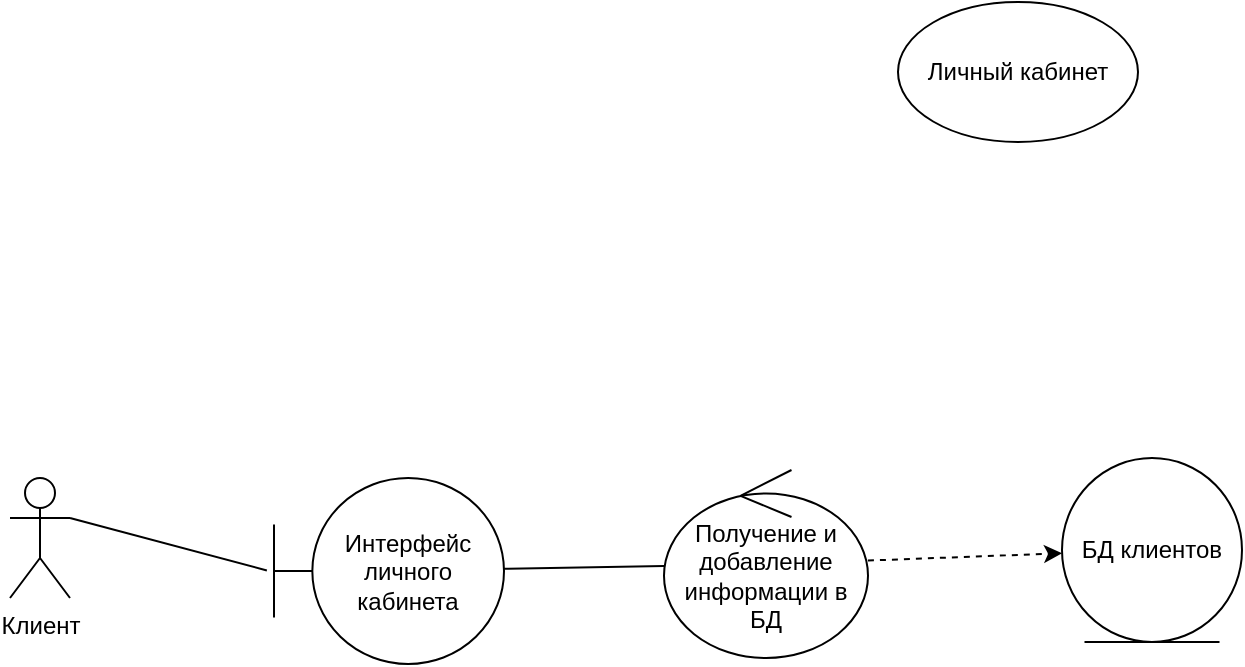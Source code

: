 <mxfile version="24.0.0" type="github">
  <diagram name="Страница — 1" id="YcTGnenPpbwpRB6gLI4-">
    <mxGraphModel dx="992" dy="506" grid="0" gridSize="10" guides="1" tooltips="1" connect="1" arrows="1" fold="1" page="1" pageScale="1" pageWidth="827" pageHeight="1169" math="0" shadow="0">
      <root>
        <mxCell id="0" />
        <mxCell id="1" parent="0" />
        <mxCell id="UIMs9c8PX9pT-olhsf5S-2" value="Личный кабинет" style="ellipse;whiteSpace=wrap;html=1;" vertex="1" parent="1">
          <mxGeometry x="520" y="65" width="120" height="70" as="geometry" />
        </mxCell>
        <mxCell id="UIMs9c8PX9pT-olhsf5S-19" value="БД клиентов" style="ellipse;shape=umlEntity;whiteSpace=wrap;html=1;" vertex="1" parent="1">
          <mxGeometry x="602" y="293" width="90" height="92" as="geometry" />
        </mxCell>
        <mxCell id="UIMs9c8PX9pT-olhsf5S-29" style="rounded=0;orthogonalLoop=1;jettySize=auto;html=1;endArrow=none;endFill=0;" edge="1" parent="1" source="UIMs9c8PX9pT-olhsf5S-20" target="UIMs9c8PX9pT-olhsf5S-21">
          <mxGeometry relative="1" as="geometry" />
        </mxCell>
        <mxCell id="UIMs9c8PX9pT-olhsf5S-20" value="Интерфейс личного кабинета" style="shape=umlBoundary;whiteSpace=wrap;html=1;" vertex="1" parent="1">
          <mxGeometry x="208" y="303" width="115" height="93" as="geometry" />
        </mxCell>
        <mxCell id="UIMs9c8PX9pT-olhsf5S-30" style="rounded=0;orthogonalLoop=1;jettySize=auto;html=1;dashed=1;" edge="1" parent="1" source="UIMs9c8PX9pT-olhsf5S-21" target="UIMs9c8PX9pT-olhsf5S-19">
          <mxGeometry relative="1" as="geometry" />
        </mxCell>
        <mxCell id="UIMs9c8PX9pT-olhsf5S-21" value="Получение и добавление информации в БД" style="ellipse;shape=umlControl;whiteSpace=wrap;html=1;" vertex="1" parent="1">
          <mxGeometry x="403" y="299" width="102" height="94" as="geometry" />
        </mxCell>
        <mxCell id="UIMs9c8PX9pT-olhsf5S-27" value="Клиент" style="shape=umlActor;verticalLabelPosition=bottom;verticalAlign=top;html=1;outlineConnect=0;" vertex="1" parent="1">
          <mxGeometry x="76" y="303" width="30" height="60" as="geometry" />
        </mxCell>
        <mxCell id="UIMs9c8PX9pT-olhsf5S-28" style="rounded=0;orthogonalLoop=1;jettySize=auto;html=1;exitX=1;exitY=0.333;exitDx=0;exitDy=0;exitPerimeter=0;entryX=-0.031;entryY=0.497;entryDx=0;entryDy=0;entryPerimeter=0;endArrow=none;endFill=0;" edge="1" parent="1" source="UIMs9c8PX9pT-olhsf5S-27" target="UIMs9c8PX9pT-olhsf5S-20">
          <mxGeometry relative="1" as="geometry" />
        </mxCell>
      </root>
    </mxGraphModel>
  </diagram>
</mxfile>
